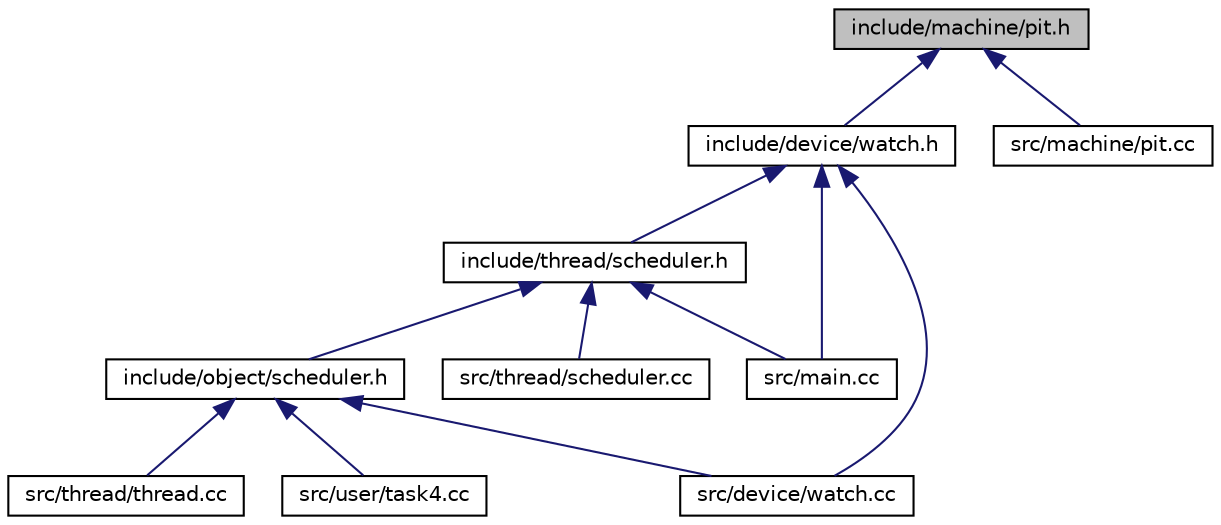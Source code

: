 digraph "include/machine/pit.h"
{
  bgcolor="transparent";
  edge [fontname="Helvetica",fontsize="10",labelfontname="Helvetica",labelfontsize="10"];
  node [fontname="Helvetica",fontsize="10",shape=record];
  Node1 [label="include/machine/pit.h",height=0.2,width=0.4,color="black", fillcolor="grey75", style="filled", fontcolor="black"];
  Node1 -> Node2 [dir="back",color="midnightblue",fontsize="10",style="solid",fontname="Helvetica"];
  Node2 [label="include/device/watch.h",height=0.2,width=0.4,color="black",URL="$watch_8h.html"];
  Node2 -> Node3 [dir="back",color="midnightblue",fontsize="10",style="solid",fontname="Helvetica"];
  Node3 [label="include/thread/scheduler.h",height=0.2,width=0.4,color="black",URL="$thread_2scheduler_8h.html"];
  Node3 -> Node4 [dir="back",color="midnightblue",fontsize="10",style="solid",fontname="Helvetica"];
  Node4 [label="include/object/scheduler.h",height=0.2,width=0.4,color="black",URL="$object_2scheduler_8h.html"];
  Node4 -> Node5 [dir="back",color="midnightblue",fontsize="10",style="solid",fontname="Helvetica"];
  Node5 [label="src/device/watch.cc",height=0.2,width=0.4,color="black",URL="$watch_8cc.html"];
  Node4 -> Node6 [dir="back",color="midnightblue",fontsize="10",style="solid",fontname="Helvetica"];
  Node6 [label="src/thread/thread.cc",height=0.2,width=0.4,color="black",URL="$thread_8cc.html"];
  Node4 -> Node7 [dir="back",color="midnightblue",fontsize="10",style="solid",fontname="Helvetica"];
  Node7 [label="src/user/task4.cc",height=0.2,width=0.4,color="black",URL="$task4_8cc.html"];
  Node3 -> Node8 [dir="back",color="midnightblue",fontsize="10",style="solid",fontname="Helvetica"];
  Node8 [label="src/main.cc",height=0.2,width=0.4,color="black",URL="$main_8cc.html",tooltip="Grunddatei von OOStuBS. "];
  Node3 -> Node9 [dir="back",color="midnightblue",fontsize="10",style="solid",fontname="Helvetica"];
  Node9 [label="src/thread/scheduler.cc",height=0.2,width=0.4,color="black",URL="$scheduler_8cc.html"];
  Node2 -> Node5 [dir="back",color="midnightblue",fontsize="10",style="solid",fontname="Helvetica"];
  Node2 -> Node8 [dir="back",color="midnightblue",fontsize="10",style="solid",fontname="Helvetica"];
  Node1 -> Node10 [dir="back",color="midnightblue",fontsize="10",style="solid",fontname="Helvetica"];
  Node10 [label="src/machine/pit.cc",height=0.2,width=0.4,color="black",URL="$pit_8cc.html"];
}
